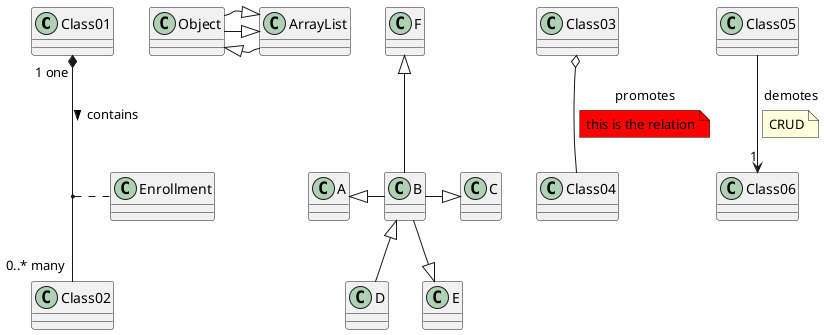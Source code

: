 @startuml

Class01 "1 one" *-- "0..* many" Class02 : contains >

(Class01,Class02) . Enrollment

Class03 o-- Class04 : promotes
    note on link #red: this is the relation

Class05 --> "1" Class06 : demotes
    note on link : CRUD

Object <|-- ArrayList

Object --|> ArrayList

Object -|> ArrayList

A <|- B
B -|> C
B <|-- D
B --|> E
F <|-- B

@enduml
